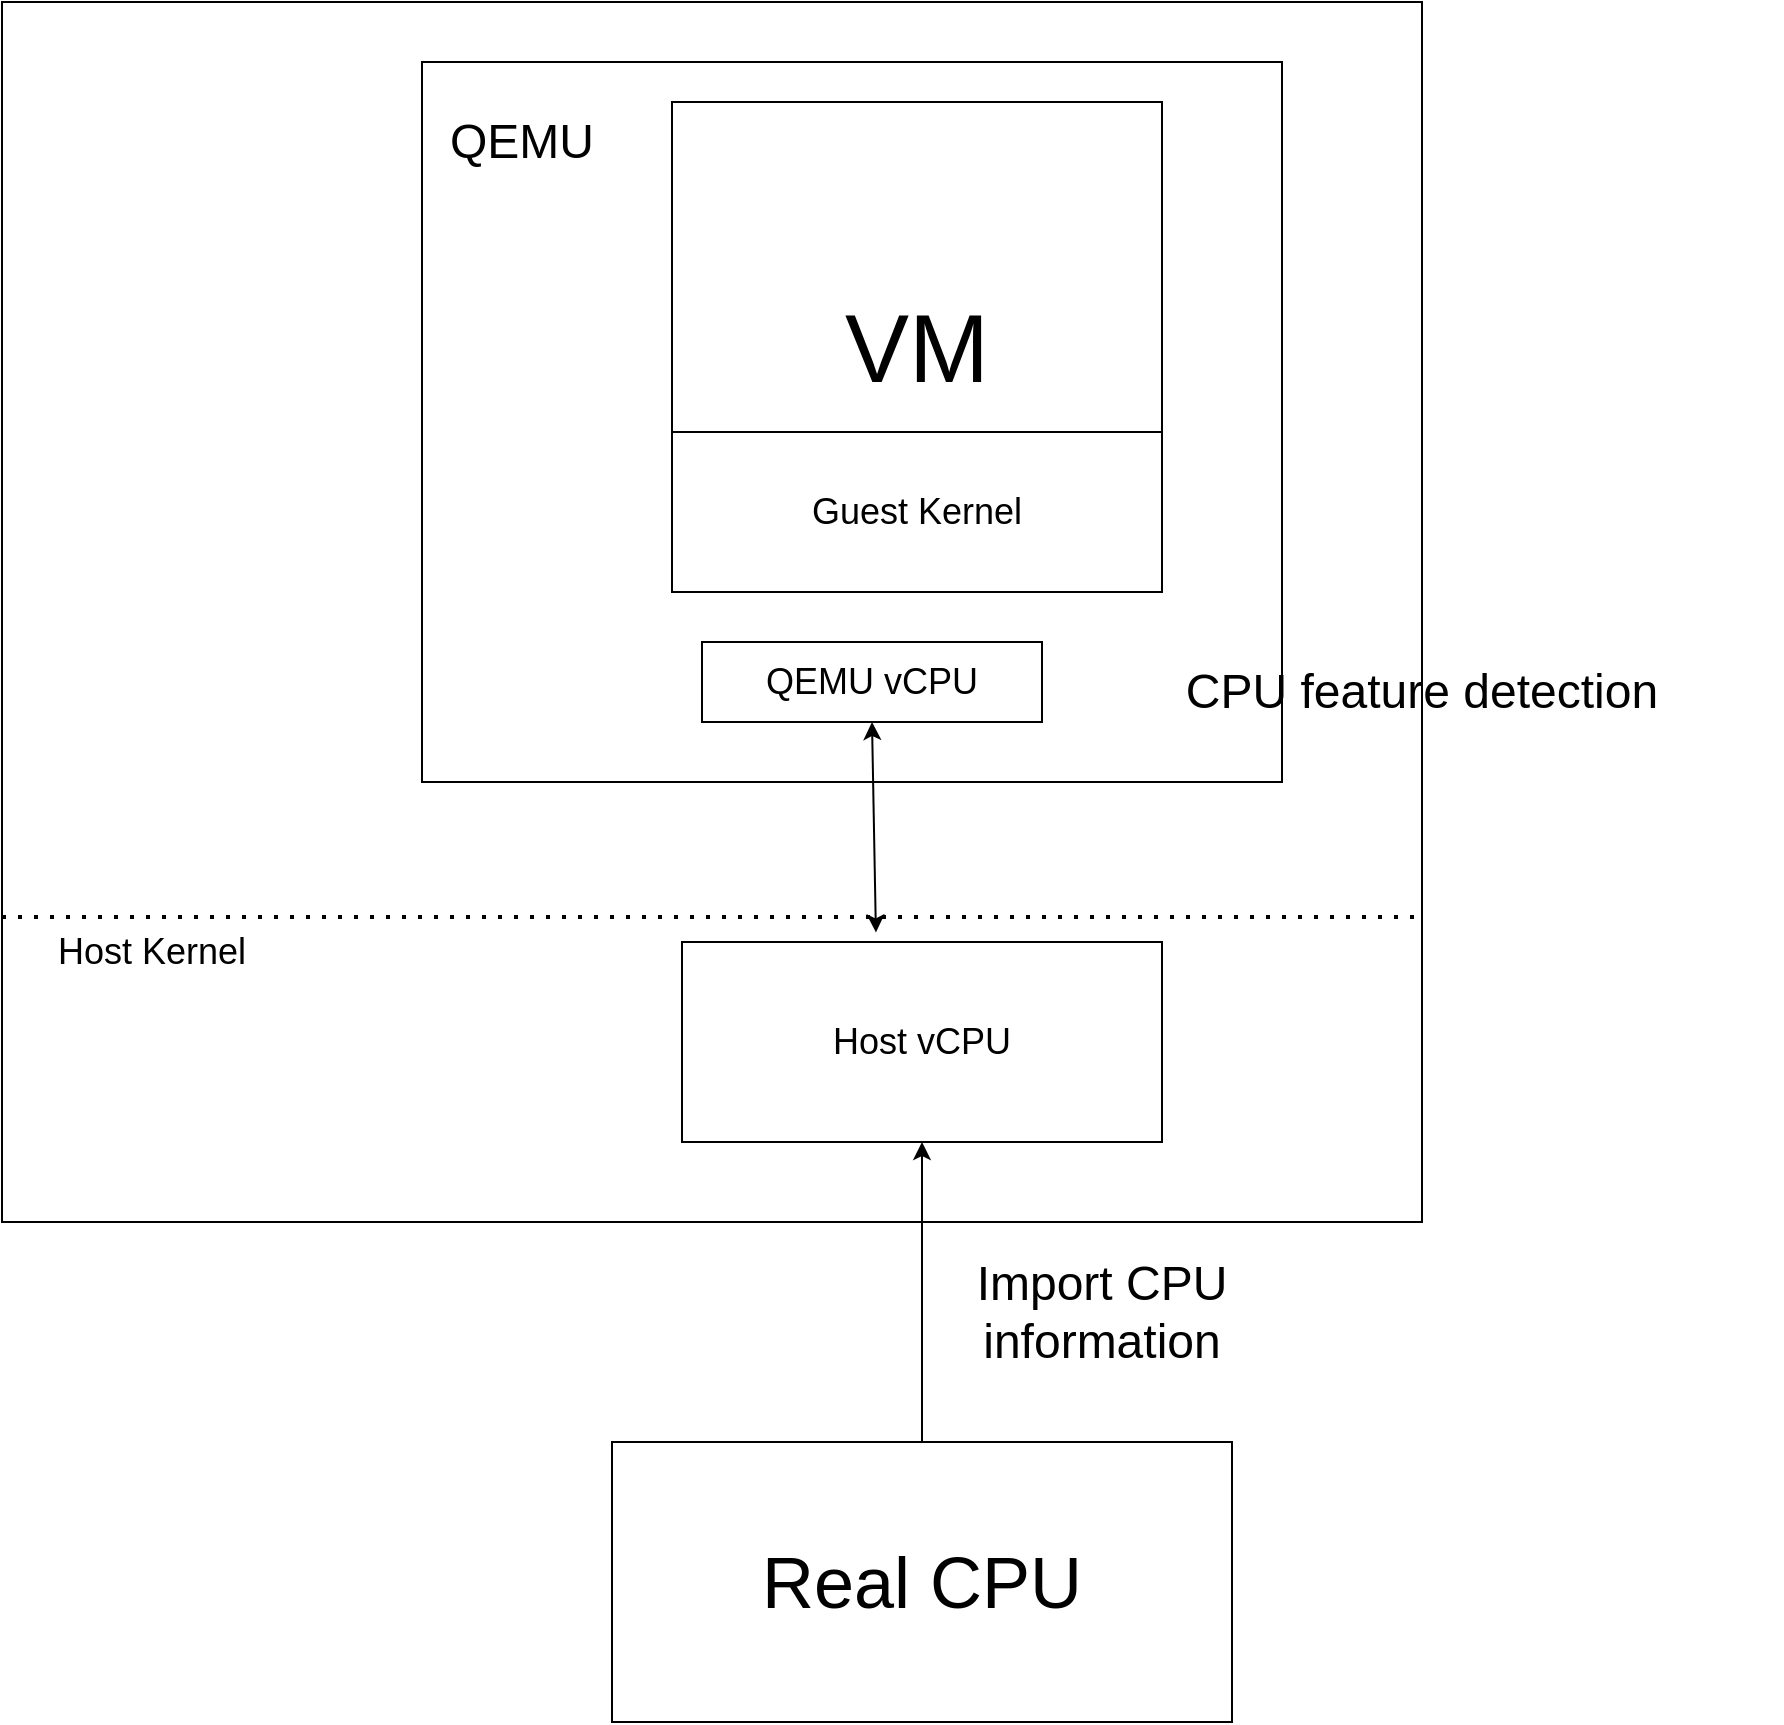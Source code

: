 <mxfile version="22.0.8" type="github">
  <diagram name="Page-1" id="Nkr8TpWQaP8W8WFVbnt2">
    <mxGraphModel dx="1241" dy="1209" grid="1" gridSize="10" guides="1" tooltips="1" connect="1" arrows="1" fold="1" page="1" pageScale="1" pageWidth="850" pageHeight="1100" math="0" shadow="0">
      <root>
        <mxCell id="0" />
        <mxCell id="1" parent="0" />
        <mxCell id="0EUqBzSwD5kJ1E8rfx9E-1" value="" style="rounded=0;whiteSpace=wrap;html=1;" vertex="1" parent="1">
          <mxGeometry x="90" y="190" width="710" height="610" as="geometry" />
        </mxCell>
        <mxCell id="0EUqBzSwD5kJ1E8rfx9E-2" value="" style="rounded=0;whiteSpace=wrap;html=1;" vertex="1" parent="1">
          <mxGeometry x="300" y="220" width="430" height="360" as="geometry" />
        </mxCell>
        <mxCell id="0EUqBzSwD5kJ1E8rfx9E-3" value="&lt;font style=&quot;font-size: 18px;&quot;&gt;Host vCPU&lt;/font&gt;" style="rounded=0;whiteSpace=wrap;html=1;" vertex="1" parent="1">
          <mxGeometry x="430" y="660" width="240" height="100" as="geometry" />
        </mxCell>
        <mxCell id="0EUqBzSwD5kJ1E8rfx9E-4" value="&lt;font style=&quot;font-size: 36px;&quot;&gt;Real CPU&lt;/font&gt;" style="rounded=0;whiteSpace=wrap;html=1;" vertex="1" parent="1">
          <mxGeometry x="395" y="910" width="310" height="140" as="geometry" />
        </mxCell>
        <mxCell id="0EUqBzSwD5kJ1E8rfx9E-5" value="&lt;font style=&quot;font-size: 24px;&quot;&gt;QEMU&lt;/font&gt;" style="text;html=1;strokeColor=none;fillColor=none;align=center;verticalAlign=middle;whiteSpace=wrap;rounded=0;" vertex="1" parent="1">
          <mxGeometry x="300" y="240" width="100" height="40" as="geometry" />
        </mxCell>
        <mxCell id="0EUqBzSwD5kJ1E8rfx9E-6" value="" style="endArrow=classic;html=1;rounded=0;exitX=0.5;exitY=0;exitDx=0;exitDy=0;entryX=0.5;entryY=1;entryDx=0;entryDy=0;" edge="1" parent="1" source="0EUqBzSwD5kJ1E8rfx9E-4" target="0EUqBzSwD5kJ1E8rfx9E-3">
          <mxGeometry width="50" height="50" relative="1" as="geometry">
            <mxPoint x="400" y="620" as="sourcePoint" />
            <mxPoint x="450" y="570" as="targetPoint" />
          </mxGeometry>
        </mxCell>
        <mxCell id="0EUqBzSwD5kJ1E8rfx9E-7" value="&lt;font style=&quot;font-size: 24px;&quot;&gt;Import CPU information&lt;/font&gt;" style="text;html=1;strokeColor=none;fillColor=none;align=center;verticalAlign=middle;whiteSpace=wrap;rounded=0;" vertex="1" parent="1">
          <mxGeometry x="550" y="830" width="180" height="30" as="geometry" />
        </mxCell>
        <mxCell id="0EUqBzSwD5kJ1E8rfx9E-8" value="&lt;font style=&quot;font-size: 48px;&quot;&gt;VM&lt;/font&gt;" style="whiteSpace=wrap;html=1;aspect=fixed;" vertex="1" parent="1">
          <mxGeometry x="425" y="240" width="245" height="245" as="geometry" />
        </mxCell>
        <mxCell id="0EUqBzSwD5kJ1E8rfx9E-9" value="" style="endArrow=classic;startArrow=classic;html=1;rounded=0;exitX=0.404;exitY=-0.048;exitDx=0;exitDy=0;entryX=0.5;entryY=1;entryDx=0;entryDy=0;exitPerimeter=0;" edge="1" parent="1" source="0EUqBzSwD5kJ1E8rfx9E-3" target="0EUqBzSwD5kJ1E8rfx9E-18">
          <mxGeometry width="50" height="50" relative="1" as="geometry">
            <mxPoint x="502" y="660" as="sourcePoint" />
            <mxPoint x="500" y="570" as="targetPoint" />
            <Array as="points" />
          </mxGeometry>
        </mxCell>
        <mxCell id="0EUqBzSwD5kJ1E8rfx9E-10" value="&lt;font style=&quot;font-size: 24px;&quot;&gt;CPU feature detection&lt;/font&gt;" style="text;html=1;strokeColor=none;fillColor=none;align=center;verticalAlign=middle;whiteSpace=wrap;rounded=0;" vertex="1" parent="1">
          <mxGeometry x="620" y="520" width="360" height="30" as="geometry" />
        </mxCell>
        <mxCell id="0EUqBzSwD5kJ1E8rfx9E-12" value="&lt;font style=&quot;font-size: 18px;&quot;&gt;Guest Kernel&lt;/font&gt;" style="rounded=0;whiteSpace=wrap;html=1;" vertex="1" parent="1">
          <mxGeometry x="425" y="405" width="245" height="80" as="geometry" />
        </mxCell>
        <mxCell id="0EUqBzSwD5kJ1E8rfx9E-14" value="" style="endArrow=none;dashed=1;html=1;dashPattern=1 3;strokeWidth=2;rounded=0;exitX=0;exitY=0.75;exitDx=0;exitDy=0;entryX=1;entryY=0.75;entryDx=0;entryDy=0;" edge="1" parent="1" source="0EUqBzSwD5kJ1E8rfx9E-1" target="0EUqBzSwD5kJ1E8rfx9E-1">
          <mxGeometry width="50" height="50" relative="1" as="geometry">
            <mxPoint x="400" y="570" as="sourcePoint" />
            <mxPoint x="450" y="520" as="targetPoint" />
          </mxGeometry>
        </mxCell>
        <mxCell id="0EUqBzSwD5kJ1E8rfx9E-15" value="&lt;font style=&quot;font-size: 18px;&quot;&gt;Host Kernel&lt;/font&gt;" style="text;html=1;strokeColor=none;fillColor=none;align=center;verticalAlign=middle;whiteSpace=wrap;rounded=0;" vertex="1" parent="1">
          <mxGeometry x="90" y="650" width="150" height="30" as="geometry" />
        </mxCell>
        <mxCell id="0EUqBzSwD5kJ1E8rfx9E-18" value="&lt;font style=&quot;font-size: 18px;&quot;&gt;QEMU vCPU&lt;/font&gt;" style="rounded=0;whiteSpace=wrap;html=1;" vertex="1" parent="1">
          <mxGeometry x="440" y="510" width="170" height="40" as="geometry" />
        </mxCell>
      </root>
    </mxGraphModel>
  </diagram>
</mxfile>
